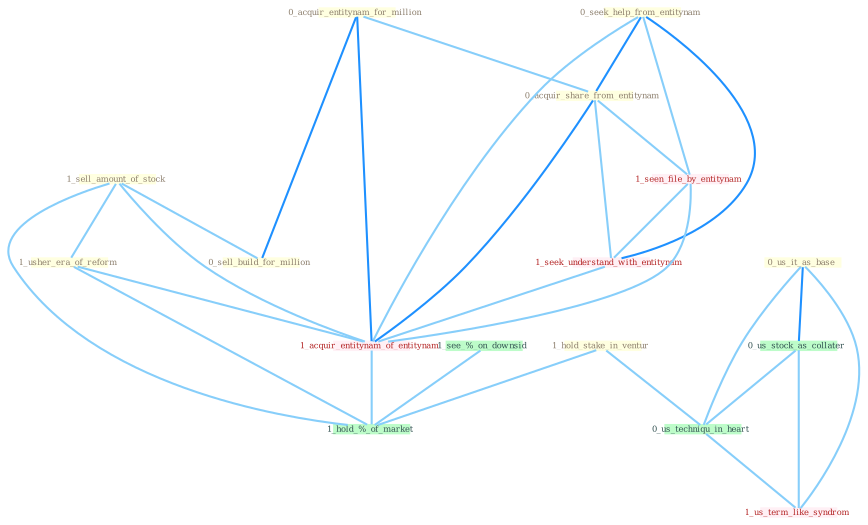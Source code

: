 Graph G{ 
    node
    [shape=polygon,style=filled,width=.5,height=.06,color="#BDFCC9",fixedsize=true,fontsize=4,
    fontcolor="#2f4f4f"];
    {node
    [color="#ffffe0", fontcolor="#8b7d6b"] "1_sell_amount_of_stock " "1_hold_stake_in_ventur " "0_seek_help_from_entitynam " "1_usher_era_of_reform " "0_us_it_as_base " "0_acquir_entitynam_for_million " "0_sell_build_for_million " "0_acquir_share_from_entitynam "}
{node [color="#fff0f5", fontcolor="#b22222"] "1_seen_file_by_entitynam " "1_seek_understand_with_entitynam " "1_acquir_entitynam_of_entitynam " "1_us_term_like_syndrom "}
edge [color="#B0E2FF"];

	"1_sell_amount_of_stock " -- "1_usher_era_of_reform " [w="1", color="#87cefa" ];
	"1_sell_amount_of_stock " -- "0_sell_build_for_million " [w="1", color="#87cefa" ];
	"1_sell_amount_of_stock " -- "1_acquir_entitynam_of_entitynam " [w="1", color="#87cefa" ];
	"1_sell_amount_of_stock " -- "1_hold_%_of_market " [w="1", color="#87cefa" ];
	"1_hold_stake_in_ventur " -- "0_us_techniqu_in_heart " [w="1", color="#87cefa" ];
	"1_hold_stake_in_ventur " -- "1_hold_%_of_market " [w="1", color="#87cefa" ];
	"0_seek_help_from_entitynam " -- "0_acquir_share_from_entitynam " [w="2", color="#1e90ff" , len=0.8];
	"0_seek_help_from_entitynam " -- "1_seen_file_by_entitynam " [w="1", color="#87cefa" ];
	"0_seek_help_from_entitynam " -- "1_seek_understand_with_entitynam " [w="2", color="#1e90ff" , len=0.8];
	"0_seek_help_from_entitynam " -- "1_acquir_entitynam_of_entitynam " [w="1", color="#87cefa" ];
	"1_usher_era_of_reform " -- "1_acquir_entitynam_of_entitynam " [w="1", color="#87cefa" ];
	"1_usher_era_of_reform " -- "1_hold_%_of_market " [w="1", color="#87cefa" ];
	"0_us_it_as_base " -- "0_us_stock_as_collater " [w="2", color="#1e90ff" , len=0.8];
	"0_us_it_as_base " -- "0_us_techniqu_in_heart " [w="1", color="#87cefa" ];
	"0_us_it_as_base " -- "1_us_term_like_syndrom " [w="1", color="#87cefa" ];
	"0_acquir_entitynam_for_million " -- "0_sell_build_for_million " [w="2", color="#1e90ff" , len=0.8];
	"0_acquir_entitynam_for_million " -- "0_acquir_share_from_entitynam " [w="1", color="#87cefa" ];
	"0_acquir_entitynam_for_million " -- "1_acquir_entitynam_of_entitynam " [w="2", color="#1e90ff" , len=0.8];
	"0_acquir_share_from_entitynam " -- "1_seen_file_by_entitynam " [w="1", color="#87cefa" ];
	"0_acquir_share_from_entitynam " -- "1_seek_understand_with_entitynam " [w="1", color="#87cefa" ];
	"0_acquir_share_from_entitynam " -- "1_acquir_entitynam_of_entitynam " [w="2", color="#1e90ff" , len=0.8];
	"1_seen_file_by_entitynam " -- "1_seek_understand_with_entitynam " [w="1", color="#87cefa" ];
	"1_seen_file_by_entitynam " -- "1_acquir_entitynam_of_entitynam " [w="1", color="#87cefa" ];
	"0_us_stock_as_collater " -- "0_us_techniqu_in_heart " [w="1", color="#87cefa" ];
	"0_us_stock_as_collater " -- "1_us_term_like_syndrom " [w="1", color="#87cefa" ];
	"1_seek_understand_with_entitynam " -- "1_acquir_entitynam_of_entitynam " [w="1", color="#87cefa" ];
	"1_acquir_entitynam_of_entitynam " -- "1_hold_%_of_market " [w="1", color="#87cefa" ];
	"0_us_techniqu_in_heart " -- "1_us_term_like_syndrom " [w="1", color="#87cefa" ];
	"1_see_%_on_downsid " -- "1_hold_%_of_market " [w="1", color="#87cefa" ];
}